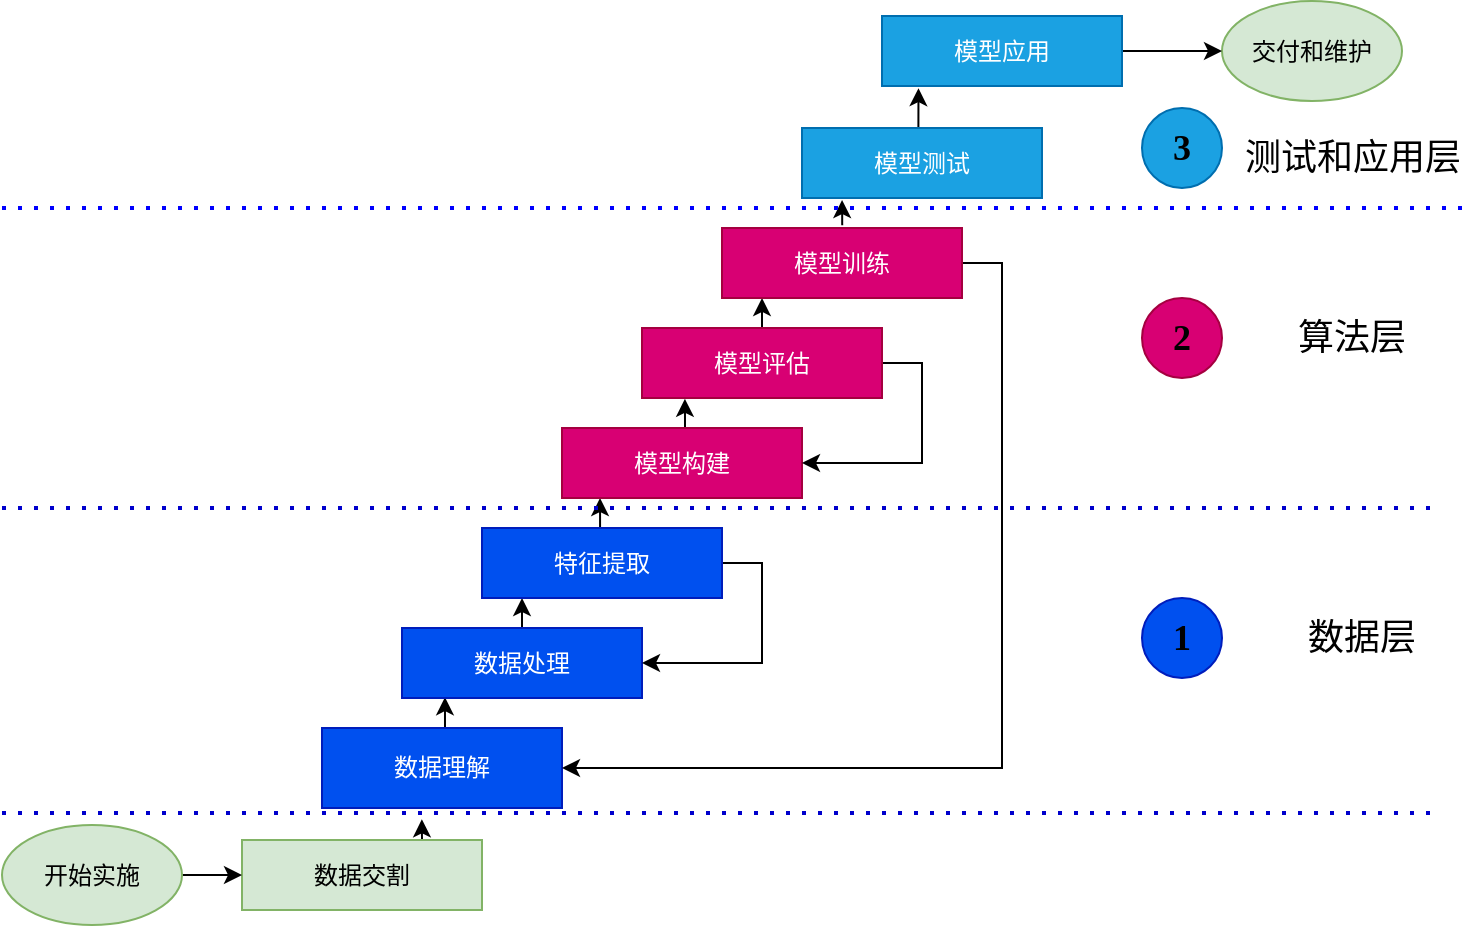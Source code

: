 <mxfile version="20.1.1" type="github">
  <diagram id="0KUYb1uL1_AdaToYJsVX" name="Page-1">
    <mxGraphModel dx="1128" dy="597" grid="1" gridSize="10" guides="1" tooltips="1" connect="1" arrows="1" fold="1" page="1" pageScale="1" pageWidth="827" pageHeight="1169" math="0" shadow="0">
      <root>
        <mxCell id="0" />
        <mxCell id="1" parent="0" />
        <mxCell id="0VVeaCW9og5QifVoDG6b-14" style="edgeStyle=orthogonalEdgeStyle;rounded=0;orthogonalLoop=1;jettySize=auto;html=1;exitX=0.75;exitY=0;exitDx=0;exitDy=0;entryX=0.416;entryY=0.991;entryDx=0;entryDy=0;entryPerimeter=0;fontFamily=Times New Roman;" edge="1" parent="1" source="0VVeaCW9og5QifVoDG6b-1">
          <mxGeometry relative="1" as="geometry">
            <mxPoint x="289.92" y="555.64" as="targetPoint" />
          </mxGeometry>
        </mxCell>
        <mxCell id="0VVeaCW9og5QifVoDG6b-1" value="数据交割" style="rounded=0;whiteSpace=wrap;html=1;fontFamily=Times New Roman;fillColor=#d5e8d4;strokeColor=#82b366;" vertex="1" parent="1">
          <mxGeometry x="200" y="566" width="120" height="35" as="geometry" />
        </mxCell>
        <mxCell id="0VVeaCW9og5QifVoDG6b-13" style="edgeStyle=orthogonalEdgeStyle;rounded=0;orthogonalLoop=1;jettySize=auto;html=1;exitX=1;exitY=0.5;exitDx=0;exitDy=0;entryX=0;entryY=0.5;entryDx=0;entryDy=0;fontFamily=Times New Roman;" edge="1" parent="1" source="0VVeaCW9og5QifVoDG6b-2" target="0VVeaCW9og5QifVoDG6b-1">
          <mxGeometry relative="1" as="geometry" />
        </mxCell>
        <mxCell id="0VVeaCW9og5QifVoDG6b-2" value="开始实施" style="ellipse;whiteSpace=wrap;html=1;fontFamily=Times New Roman;fillColor=#d5e8d4;strokeColor=#82b366;" vertex="1" parent="1">
          <mxGeometry x="80" y="558.5" width="90" height="50" as="geometry" />
        </mxCell>
        <mxCell id="0VVeaCW9og5QifVoDG6b-15" style="edgeStyle=orthogonalEdgeStyle;rounded=0;orthogonalLoop=1;jettySize=auto;html=1;exitX=0.5;exitY=0;exitDx=0;exitDy=0;entryX=0.179;entryY=0.989;entryDx=0;entryDy=0;entryPerimeter=0;fontFamily=Times New Roman;" edge="1" parent="1" source="0VVeaCW9og5QifVoDG6b-3" target="0VVeaCW9og5QifVoDG6b-4">
          <mxGeometry relative="1" as="geometry" />
        </mxCell>
        <mxCell id="0VVeaCW9og5QifVoDG6b-3" value="数据理解" style="rounded=0;whiteSpace=wrap;html=1;fontFamily=Times New Roman;fillColor=#0050ef;fontColor=#ffffff;strokeColor=#001DBC;" vertex="1" parent="1">
          <mxGeometry x="240" y="510" width="120" height="40" as="geometry" />
        </mxCell>
        <mxCell id="0VVeaCW9og5QifVoDG6b-16" style="edgeStyle=orthogonalEdgeStyle;rounded=0;orthogonalLoop=1;jettySize=auto;html=1;exitX=0.516;exitY=0.036;exitDx=0;exitDy=0;exitPerimeter=0;fontFamily=Times New Roman;" edge="1" parent="1" source="0VVeaCW9og5QifVoDG6b-4">
          <mxGeometry relative="1" as="geometry">
            <mxPoint x="340" y="445" as="targetPoint" />
            <mxPoint x="340" y="455" as="sourcePoint" />
          </mxGeometry>
        </mxCell>
        <mxCell id="0VVeaCW9og5QifVoDG6b-4" value="数据处理" style="rounded=0;whiteSpace=wrap;html=1;fontFamily=Times New Roman;fillColor=#0050ef;fontColor=#ffffff;strokeColor=#001DBC;" vertex="1" parent="1">
          <mxGeometry x="280" y="460" width="120" height="35" as="geometry" />
        </mxCell>
        <mxCell id="0VVeaCW9og5QifVoDG6b-18" style="edgeStyle=orthogonalEdgeStyle;rounded=0;orthogonalLoop=1;jettySize=auto;html=1;exitX=0.492;exitY=0;exitDx=0;exitDy=0;exitPerimeter=0;fontFamily=Times New Roman;" edge="1" parent="1" source="0VVeaCW9og5QifVoDG6b-5">
          <mxGeometry relative="1" as="geometry">
            <mxPoint x="379" y="395" as="targetPoint" />
            <mxPoint x="379" y="405" as="sourcePoint" />
          </mxGeometry>
        </mxCell>
        <mxCell id="0VVeaCW9og5QifVoDG6b-27" style="edgeStyle=orthogonalEdgeStyle;rounded=0;orthogonalLoop=1;jettySize=auto;html=1;exitX=1;exitY=0.5;exitDx=0;exitDy=0;entryX=1;entryY=0.5;entryDx=0;entryDy=0;fontFamily=Times New Roman;" edge="1" parent="1" source="0VVeaCW9og5QifVoDG6b-5" target="0VVeaCW9og5QifVoDG6b-4">
          <mxGeometry relative="1" as="geometry" />
        </mxCell>
        <mxCell id="0VVeaCW9og5QifVoDG6b-5" value="特征提取" style="rounded=0;whiteSpace=wrap;html=1;fontFamily=Times New Roman;fillColor=#0050ef;fontColor=#ffffff;strokeColor=#001DBC;" vertex="1" parent="1">
          <mxGeometry x="320" y="410" width="120" height="35" as="geometry" />
        </mxCell>
        <mxCell id="0VVeaCW9og5QifVoDG6b-6" value="交付和维护" style="ellipse;whiteSpace=wrap;html=1;fontFamily=Times New Roman;fillColor=#d5e8d4;strokeColor=#82b366;" vertex="1" parent="1">
          <mxGeometry x="690" y="146.5" width="90" height="50" as="geometry" />
        </mxCell>
        <mxCell id="0VVeaCW9og5QifVoDG6b-19" style="edgeStyle=orthogonalEdgeStyle;rounded=0;orthogonalLoop=1;jettySize=auto;html=1;exitX=0.5;exitY=0;exitDx=0;exitDy=0;entryX=0.179;entryY=1.012;entryDx=0;entryDy=0;entryPerimeter=0;fontFamily=Times New Roman;" edge="1" parent="1" source="0VVeaCW9og5QifVoDG6b-7" target="0VVeaCW9og5QifVoDG6b-8">
          <mxGeometry relative="1" as="geometry" />
        </mxCell>
        <mxCell id="0VVeaCW9og5QifVoDG6b-7" value="模型构建" style="rounded=0;whiteSpace=wrap;html=1;fontFamily=Times New Roman;fillColor=#d80073;fontColor=#ffffff;strokeColor=#A50040;" vertex="1" parent="1">
          <mxGeometry x="360" y="360" width="120" height="35" as="geometry" />
        </mxCell>
        <mxCell id="0VVeaCW9og5QifVoDG6b-20" style="edgeStyle=orthogonalEdgeStyle;rounded=0;orthogonalLoop=1;jettySize=auto;html=1;exitX=0.5;exitY=0;exitDx=0;exitDy=0;fontFamily=Times New Roman;" edge="1" parent="1" source="0VVeaCW9og5QifVoDG6b-8">
          <mxGeometry relative="1" as="geometry">
            <mxPoint x="460" y="295" as="targetPoint" />
            <mxPoint x="460" y="305" as="sourcePoint" />
          </mxGeometry>
        </mxCell>
        <mxCell id="0VVeaCW9og5QifVoDG6b-26" style="edgeStyle=orthogonalEdgeStyle;rounded=0;orthogonalLoop=1;jettySize=auto;html=1;exitX=1;exitY=0.5;exitDx=0;exitDy=0;entryX=1;entryY=0.5;entryDx=0;entryDy=0;fontFamily=Times New Roman;" edge="1" parent="1" source="0VVeaCW9og5QifVoDG6b-8" target="0VVeaCW9og5QifVoDG6b-7">
          <mxGeometry relative="1" as="geometry" />
        </mxCell>
        <mxCell id="0VVeaCW9og5QifVoDG6b-8" value="模型评估" style="rounded=0;whiteSpace=wrap;html=1;fontFamily=Times New Roman;fillColor=#d80073;fontColor=#ffffff;strokeColor=#A50040;" vertex="1" parent="1">
          <mxGeometry x="400" y="310" width="120" height="35" as="geometry" />
        </mxCell>
        <mxCell id="0VVeaCW9og5QifVoDG6b-22" style="edgeStyle=orthogonalEdgeStyle;rounded=0;orthogonalLoop=1;jettySize=auto;html=1;exitX=0.501;exitY=-0.039;exitDx=0;exitDy=0;exitPerimeter=0;fontFamily=Times New Roman;" edge="1" parent="1" source="0VVeaCW9og5QifVoDG6b-10">
          <mxGeometry relative="1" as="geometry">
            <mxPoint x="500.027" y="246" as="targetPoint" />
            <mxPoint x="500" y="256" as="sourcePoint" />
          </mxGeometry>
        </mxCell>
        <mxCell id="0VVeaCW9og5QifVoDG6b-25" style="edgeStyle=orthogonalEdgeStyle;rounded=0;orthogonalLoop=1;jettySize=auto;html=1;exitX=1;exitY=0.5;exitDx=0;exitDy=0;entryX=1;entryY=0.5;entryDx=0;entryDy=0;fontFamily=Times New Roman;" edge="1" parent="1" source="0VVeaCW9og5QifVoDG6b-10" target="0VVeaCW9og5QifVoDG6b-3">
          <mxGeometry relative="1" as="geometry" />
        </mxCell>
        <mxCell id="0VVeaCW9og5QifVoDG6b-10" value="模型训练" style="rounded=0;whiteSpace=wrap;html=1;fontFamily=Times New Roman;fillColor=#d80073;fontColor=#ffffff;strokeColor=#A50040;" vertex="1" parent="1">
          <mxGeometry x="440" y="260" width="120" height="35" as="geometry" />
        </mxCell>
        <mxCell id="0VVeaCW9og5QifVoDG6b-23" style="edgeStyle=orthogonalEdgeStyle;rounded=0;orthogonalLoop=1;jettySize=auto;html=1;exitX=0.5;exitY=0;exitDx=0;exitDy=0;entryX=0.152;entryY=1.031;entryDx=0;entryDy=0;entryPerimeter=0;fontFamily=Times New Roman;" edge="1" parent="1" source="0VVeaCW9og5QifVoDG6b-11" target="0VVeaCW9og5QifVoDG6b-12">
          <mxGeometry relative="1" as="geometry">
            <Array as="points">
              <mxPoint x="538" y="210" />
            </Array>
          </mxGeometry>
        </mxCell>
        <mxCell id="0VVeaCW9og5QifVoDG6b-11" value="模型测试" style="rounded=0;whiteSpace=wrap;html=1;fontFamily=Times New Roman;fillColor=#1ba1e2;fontColor=#ffffff;strokeColor=#006EAF;" vertex="1" parent="1">
          <mxGeometry x="480" y="210" width="120" height="35" as="geometry" />
        </mxCell>
        <mxCell id="0VVeaCW9og5QifVoDG6b-24" style="edgeStyle=orthogonalEdgeStyle;rounded=0;orthogonalLoop=1;jettySize=auto;html=1;exitX=1;exitY=0.5;exitDx=0;exitDy=0;entryX=0;entryY=0.5;entryDx=0;entryDy=0;fontFamily=Times New Roman;" edge="1" parent="1" source="0VVeaCW9og5QifVoDG6b-12" target="0VVeaCW9og5QifVoDG6b-6">
          <mxGeometry relative="1" as="geometry" />
        </mxCell>
        <mxCell id="0VVeaCW9og5QifVoDG6b-12" value="模型应用" style="rounded=0;whiteSpace=wrap;html=1;fontFamily=Times New Roman;fillColor=#1ba1e2;fontColor=#ffffff;strokeColor=#006EAF;" vertex="1" parent="1">
          <mxGeometry x="520" y="154" width="120" height="35" as="geometry" />
        </mxCell>
        <mxCell id="0VVeaCW9og5QifVoDG6b-28" value="" style="endArrow=none;dashed=1;html=1;dashPattern=1 3;strokeWidth=2;rounded=0;strokeColor=#0000CC;fontFamily=Times New Roman;" edge="1" parent="1">
          <mxGeometry width="50" height="50" relative="1" as="geometry">
            <mxPoint x="80" y="400" as="sourcePoint" />
            <mxPoint x="800" y="400" as="targetPoint" />
          </mxGeometry>
        </mxCell>
        <mxCell id="0VVeaCW9og5QifVoDG6b-29" value="" style="endArrow=none;dashed=1;html=1;dashPattern=1 3;strokeWidth=2;rounded=0;strokeColor=#0000FF;fontFamily=Times New Roman;" edge="1" parent="1">
          <mxGeometry width="50" height="50" relative="1" as="geometry">
            <mxPoint x="80" y="250" as="sourcePoint" />
            <mxPoint x="810" y="250" as="targetPoint" />
          </mxGeometry>
        </mxCell>
        <mxCell id="0VVeaCW9og5QifVoDG6b-30" value="&lt;font color=&quot;#000000&quot; size=&quot;1&quot; style=&quot;&quot;&gt;&lt;b style=&quot;font-size: 18px;&quot;&gt;1&lt;/b&gt;&lt;/font&gt;" style="ellipse;whiteSpace=wrap;html=1;aspect=fixed;fillColor=#0050ef;strokeColor=#001DBC;fontColor=#ffffff;fontFamily=Times New Roman;" vertex="1" parent="1">
          <mxGeometry x="650" y="445" width="40" height="40" as="geometry" />
        </mxCell>
        <mxCell id="0VVeaCW9og5QifVoDG6b-35" value="&lt;font color=&quot;#000000&quot; size=&quot;1&quot; style=&quot;&quot;&gt;&lt;b style=&quot;font-size: 18px;&quot;&gt;2&lt;/b&gt;&lt;/font&gt;" style="ellipse;whiteSpace=wrap;html=1;aspect=fixed;fillColor=#d80073;strokeColor=#A50040;fontColor=#ffffff;fontFamily=Times New Roman;" vertex="1" parent="1">
          <mxGeometry x="650" y="295" width="40" height="40" as="geometry" />
        </mxCell>
        <mxCell id="0VVeaCW9og5QifVoDG6b-36" value="&lt;font color=&quot;#000000&quot; size=&quot;1&quot; style=&quot;&quot;&gt;&lt;b style=&quot;font-size: 18px;&quot;&gt;3&lt;/b&gt;&lt;/font&gt;" style="ellipse;whiteSpace=wrap;html=1;aspect=fixed;fillColor=#1ba1e2;strokeColor=#006EAF;fontColor=#ffffff;fontFamily=Times New Roman;" vertex="1" parent="1">
          <mxGeometry x="650" y="200" width="40" height="40" as="geometry" />
        </mxCell>
        <mxCell id="0VVeaCW9og5QifVoDG6b-37" value="算法层" style="text;html=1;strokeColor=none;fillColor=none;align=center;verticalAlign=middle;whiteSpace=wrap;rounded=0;fontSize=18;fontColor=#000000;fontFamily=Times New Roman;" vertex="1" parent="1">
          <mxGeometry x="720" y="300" width="70" height="30" as="geometry" />
        </mxCell>
        <mxCell id="0VVeaCW9og5QifVoDG6b-38" value="数据层" style="text;html=1;strokeColor=none;fillColor=none;align=center;verticalAlign=middle;whiteSpace=wrap;rounded=0;fontSize=18;fontColor=#000000;fontFamily=Times New Roman;" vertex="1" parent="1">
          <mxGeometry x="720" y="450" width="80" height="30" as="geometry" />
        </mxCell>
        <mxCell id="0VVeaCW9og5QifVoDG6b-39" value="测试和应用层" style="text;html=1;strokeColor=none;fillColor=none;align=center;verticalAlign=middle;whiteSpace=wrap;rounded=0;fontSize=18;fontColor=#000000;fontFamily=Times New Roman;" vertex="1" parent="1">
          <mxGeometry x="697.5" y="210" width="115" height="30" as="geometry" />
        </mxCell>
        <mxCell id="0VVeaCW9og5QifVoDG6b-40" value="" style="endArrow=none;dashed=1;html=1;dashPattern=1 3;strokeWidth=2;rounded=0;strokeColor=#0000CC;fontFamily=Times New Roman;" edge="1" parent="1">
          <mxGeometry width="50" height="50" relative="1" as="geometry">
            <mxPoint x="80" y="552.5" as="sourcePoint" />
            <mxPoint x="800" y="552.5" as="targetPoint" />
          </mxGeometry>
        </mxCell>
      </root>
    </mxGraphModel>
  </diagram>
</mxfile>
